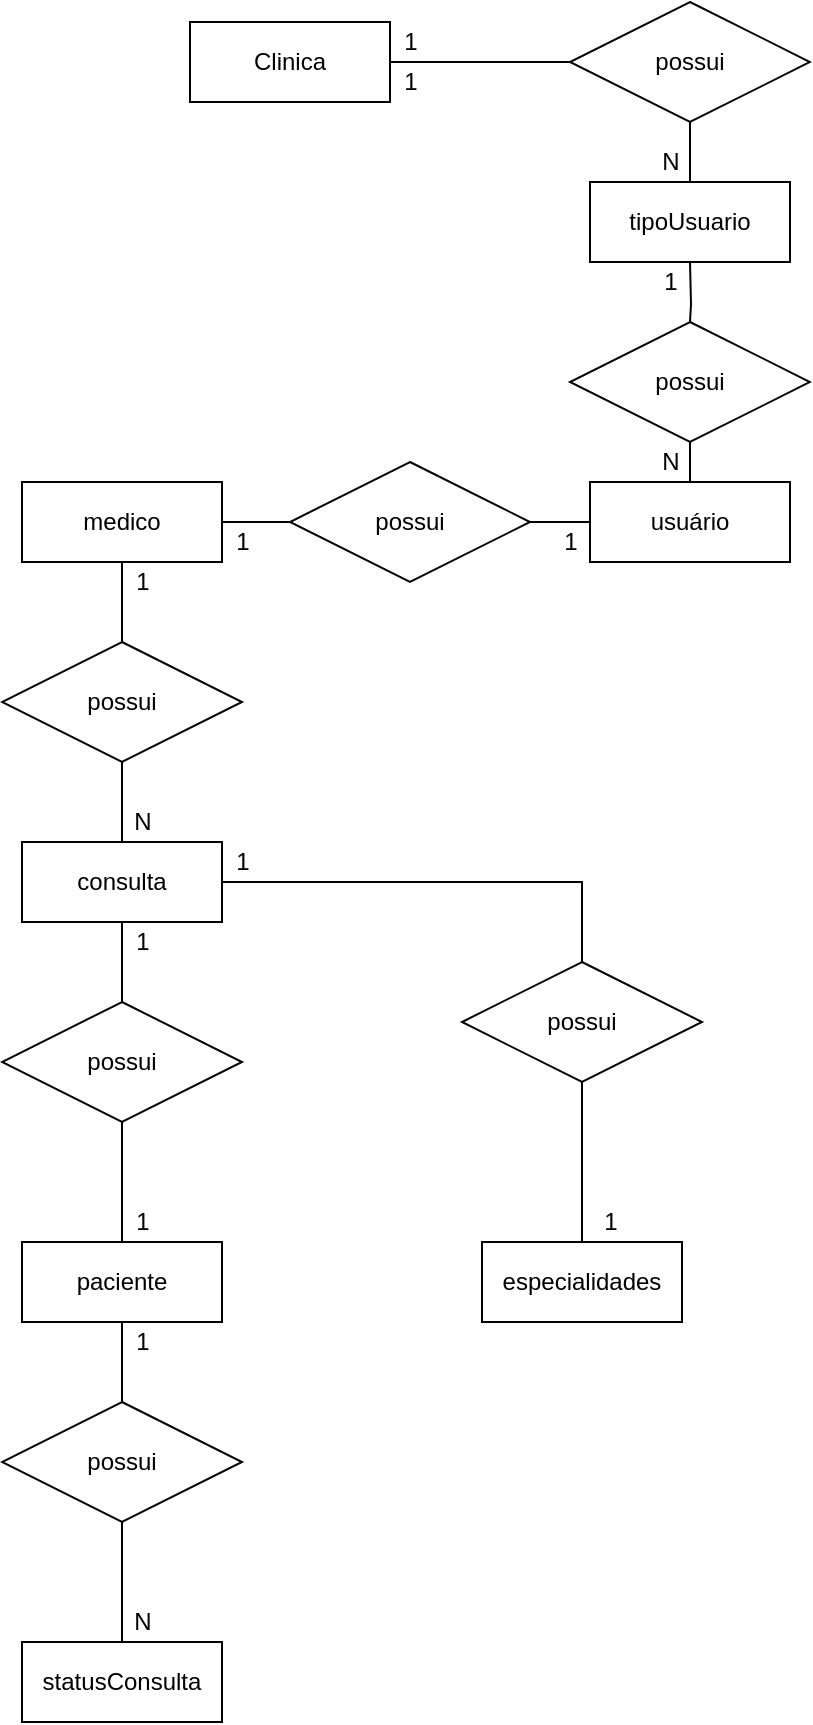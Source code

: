 <mxfile version="14.9.8" type="device" pages="2"><diagram id="OanlK7vVJyWt0maZTMWz" name="conceitual"><mxGraphModel dx="1038" dy="579" grid="1" gridSize="10" guides="1" tooltips="1" connect="1" arrows="1" fold="1" page="1" pageScale="1" pageWidth="827" pageHeight="1169" math="0" shadow="0"><root><mxCell id="0"/><mxCell id="1" parent="0"/><mxCell id="Bbp7KZoGQvDYrjHJF8V6-3" style="edgeStyle=orthogonalEdgeStyle;rounded=0;orthogonalLoop=1;jettySize=auto;html=1;endArrow=none;endFill=0;" parent="1" source="Bbp7KZoGQvDYrjHJF8V6-1" target="Bbp7KZoGQvDYrjHJF8V6-2" edge="1"><mxGeometry relative="1" as="geometry"/></mxCell><mxCell id="Bbp7KZoGQvDYrjHJF8V6-1" value="Clinica" style="whiteSpace=wrap;html=1;align=center;" parent="1" vertex="1"><mxGeometry x="164" y="10" width="100" height="40" as="geometry"/></mxCell><mxCell id="Bbp7KZoGQvDYrjHJF8V6-5" style="edgeStyle=orthogonalEdgeStyle;rounded=0;orthogonalLoop=1;jettySize=auto;html=1;endArrow=none;endFill=0;" parent="1" source="Bbp7KZoGQvDYrjHJF8V6-2" edge="1"><mxGeometry relative="1" as="geometry"><mxPoint x="414" y="90" as="targetPoint"/></mxGeometry></mxCell><mxCell id="Bbp7KZoGQvDYrjHJF8V6-2" value="possui" style="shape=rhombus;perimeter=rhombusPerimeter;whiteSpace=wrap;html=1;align=center;" parent="1" vertex="1"><mxGeometry x="354" width="120" height="60" as="geometry"/></mxCell><mxCell id="TEFlYUlHpw1KKf68n6uU-4" style="edgeStyle=orthogonalEdgeStyle;rounded=0;orthogonalLoop=1;jettySize=auto;html=1;endArrow=none;endFill=0;" edge="1" parent="1" target="TEFlYUlHpw1KKf68n6uU-3"><mxGeometry relative="1" as="geometry"><mxPoint x="414" y="130" as="sourcePoint"/></mxGeometry></mxCell><mxCell id="TEFlYUlHpw1KKf68n6uU-8" style="edgeStyle=orthogonalEdgeStyle;rounded=0;orthogonalLoop=1;jettySize=auto;html=1;endArrow=none;endFill=0;" edge="1" parent="1" source="TEFlYUlHpw1KKf68n6uU-3" target="TEFlYUlHpw1KKf68n6uU-55"><mxGeometry relative="1" as="geometry"><mxPoint x="414" y="250" as="targetPoint"/></mxGeometry></mxCell><mxCell id="TEFlYUlHpw1KKf68n6uU-3" value="possui" style="shape=rhombus;perimeter=rhombusPerimeter;whiteSpace=wrap;html=1;align=center;" vertex="1" parent="1"><mxGeometry x="354" y="160" width="120" height="60" as="geometry"/></mxCell><mxCell id="TEFlYUlHpw1KKf68n6uU-9" value="consulta" style="whiteSpace=wrap;html=1;align=center;" vertex="1" parent="1"><mxGeometry x="80" y="420" width="100" height="40" as="geometry"/></mxCell><mxCell id="TEFlYUlHpw1KKf68n6uU-58" style="edgeStyle=orthogonalEdgeStyle;rounded=0;orthogonalLoop=1;jettySize=auto;html=1;endArrow=none;endFill=0;" edge="1" parent="1" source="TEFlYUlHpw1KKf68n6uU-12" target="TEFlYUlHpw1KKf68n6uU-55"><mxGeometry relative="1" as="geometry"/></mxCell><mxCell id="TEFlYUlHpw1KKf68n6uU-12" value="possui" style="shape=rhombus;perimeter=rhombusPerimeter;whiteSpace=wrap;html=1;align=center;" vertex="1" parent="1"><mxGeometry x="214" y="230" width="120" height="60" as="geometry"/></mxCell><mxCell id="TEFlYUlHpw1KKf68n6uU-23" style="edgeStyle=orthogonalEdgeStyle;rounded=0;orthogonalLoop=1;jettySize=auto;html=1;endArrow=none;endFill=0;" edge="1" parent="1" source="TEFlYUlHpw1KKf68n6uU-9" target="TEFlYUlHpw1KKf68n6uU-22"><mxGeometry relative="1" as="geometry"/></mxCell><mxCell id="TEFlYUlHpw1KKf68n6uU-82" value="" style="edgeStyle=orthogonalEdgeStyle;rounded=0;orthogonalLoop=1;jettySize=auto;html=1;endArrow=none;endFill=0;" edge="1" parent="1" source="TEFlYUlHpw1KKf68n6uU-17" target="TEFlYUlHpw1KKf68n6uU-78"><mxGeometry relative="1" as="geometry"/></mxCell><mxCell id="TEFlYUlHpw1KKf68n6uU-17" value="paciente" style="whiteSpace=wrap;html=1;align=center;" vertex="1" parent="1"><mxGeometry x="80" y="620" width="100" height="40" as="geometry"/></mxCell><mxCell id="TEFlYUlHpw1KKf68n6uU-20" style="edgeStyle=orthogonalEdgeStyle;rounded=0;orthogonalLoop=1;jettySize=auto;html=1;endArrow=none;endFill=0;" edge="1" parent="1" source="TEFlYUlHpw1KKf68n6uU-18" target="TEFlYUlHpw1KKf68n6uU-9"><mxGeometry relative="1" as="geometry"><mxPoint x="414" y="450" as="targetPoint"/></mxGeometry></mxCell><mxCell id="TEFlYUlHpw1KKf68n6uU-21" style="edgeStyle=orthogonalEdgeStyle;rounded=0;orthogonalLoop=1;jettySize=auto;html=1;endArrow=none;endFill=0;" edge="1" parent="1" source="TEFlYUlHpw1KKf68n6uU-18" target="TEFlYUlHpw1KKf68n6uU-17"><mxGeometry relative="1" as="geometry"/></mxCell><mxCell id="TEFlYUlHpw1KKf68n6uU-18" value="possui" style="shape=rhombus;perimeter=rhombusPerimeter;whiteSpace=wrap;html=1;align=center;" vertex="1" parent="1"><mxGeometry x="70" y="500" width="120" height="60" as="geometry"/></mxCell><mxCell id="TEFlYUlHpw1KKf68n6uU-22" value="possui" style="shape=rhombus;perimeter=rhombusPerimeter;whiteSpace=wrap;html=1;align=center;" vertex="1" parent="1"><mxGeometry x="300" y="480" width="120" height="60" as="geometry"/></mxCell><mxCell id="HEmKqDoB_4p2u_WUmFYC-1" style="edgeStyle=orthogonalEdgeStyle;rounded=0;orthogonalLoop=1;jettySize=auto;html=1;endArrow=none;endFill=0;" edge="1" parent="1" source="TEFlYUlHpw1KKf68n6uU-24" target="TEFlYUlHpw1KKf68n6uU-22"><mxGeometry relative="1" as="geometry"/></mxCell><mxCell id="TEFlYUlHpw1KKf68n6uU-24" value="especialidades" style="whiteSpace=wrap;html=1;align=center;" vertex="1" parent="1"><mxGeometry x="310" y="620" width="100" height="40" as="geometry"/></mxCell><mxCell id="TEFlYUlHpw1KKf68n6uU-29" value="1" style="text;html=1;align=center;verticalAlign=middle;resizable=0;points=[];autosize=1;strokeColor=none;" vertex="1" parent="1"><mxGeometry x="264" y="10" width="20" height="20" as="geometry"/></mxCell><mxCell id="TEFlYUlHpw1KKf68n6uU-31" value="1" style="text;html=1;align=center;verticalAlign=middle;resizable=0;points=[];autosize=1;strokeColor=none;" vertex="1" parent="1"><mxGeometry x="264" y="30" width="20" height="20" as="geometry"/></mxCell><mxCell id="TEFlYUlHpw1KKf68n6uU-53" value="tipoUsuario" style="whiteSpace=wrap;html=1;align=center;" vertex="1" parent="1"><mxGeometry x="364" y="90" width="100" height="40" as="geometry"/></mxCell><mxCell id="TEFlYUlHpw1KKf68n6uU-55" value="usuário" style="whiteSpace=wrap;html=1;align=center;" vertex="1" parent="1"><mxGeometry x="364" y="240" width="100" height="40" as="geometry"/></mxCell><mxCell id="TEFlYUlHpw1KKf68n6uU-59" style="edgeStyle=orthogonalEdgeStyle;rounded=0;orthogonalLoop=1;jettySize=auto;html=1;exitX=1;exitY=0.5;exitDx=0;exitDy=0;endArrow=none;endFill=0;" edge="1" parent="1" source="TEFlYUlHpw1KKf68n6uU-56" target="TEFlYUlHpw1KKf68n6uU-12"><mxGeometry relative="1" as="geometry"/></mxCell><mxCell id="TEFlYUlHpw1KKf68n6uU-61" style="edgeStyle=orthogonalEdgeStyle;rounded=0;orthogonalLoop=1;jettySize=auto;html=1;endArrow=none;endFill=0;" edge="1" parent="1" source="TEFlYUlHpw1KKf68n6uU-56" target="TEFlYUlHpw1KKf68n6uU-60"><mxGeometry relative="1" as="geometry"/></mxCell><mxCell id="TEFlYUlHpw1KKf68n6uU-56" value="medico" style="whiteSpace=wrap;html=1;align=center;" vertex="1" parent="1"><mxGeometry x="80" y="240" width="100" height="40" as="geometry"/></mxCell><mxCell id="TEFlYUlHpw1KKf68n6uU-62" style="edgeStyle=orthogonalEdgeStyle;rounded=0;orthogonalLoop=1;jettySize=auto;html=1;endArrow=none;endFill=0;" edge="1" parent="1" source="TEFlYUlHpw1KKf68n6uU-60" target="TEFlYUlHpw1KKf68n6uU-9"><mxGeometry relative="1" as="geometry"/></mxCell><mxCell id="TEFlYUlHpw1KKf68n6uU-60" value="possui" style="shape=rhombus;perimeter=rhombusPerimeter;whiteSpace=wrap;html=1;align=center;" vertex="1" parent="1"><mxGeometry x="70" y="320" width="120" height="60" as="geometry"/></mxCell><mxCell id="TEFlYUlHpw1KKf68n6uU-64" value="N" style="text;html=1;align=center;verticalAlign=middle;resizable=0;points=[];autosize=1;strokeColor=none;" vertex="1" parent="1"><mxGeometry x="394" y="70" width="20" height="20" as="geometry"/></mxCell><mxCell id="TEFlYUlHpw1KKf68n6uU-65" value="1" style="text;html=1;align=center;verticalAlign=middle;resizable=0;points=[];autosize=1;strokeColor=none;" vertex="1" parent="1"><mxGeometry x="394" y="130" width="20" height="20" as="geometry"/></mxCell><mxCell id="TEFlYUlHpw1KKf68n6uU-66" value="N" style="text;html=1;align=center;verticalAlign=middle;resizable=0;points=[];autosize=1;strokeColor=none;" vertex="1" parent="1"><mxGeometry x="393.5" y="220" width="20" height="20" as="geometry"/></mxCell><mxCell id="TEFlYUlHpw1KKf68n6uU-67" value="1" style="text;html=1;align=center;verticalAlign=middle;resizable=0;points=[];autosize=1;strokeColor=none;" vertex="1" parent="1"><mxGeometry x="344" y="260" width="20" height="20" as="geometry"/></mxCell><mxCell id="TEFlYUlHpw1KKf68n6uU-68" value="1" style="text;html=1;align=center;verticalAlign=middle;resizable=0;points=[];autosize=1;strokeColor=none;" vertex="1" parent="1"><mxGeometry x="180" y="260" width="20" height="20" as="geometry"/></mxCell><mxCell id="TEFlYUlHpw1KKf68n6uU-69" value="1" style="text;html=1;align=center;verticalAlign=middle;resizable=0;points=[];autosize=1;strokeColor=none;" vertex="1" parent="1"><mxGeometry x="130" y="280" width="20" height="20" as="geometry"/></mxCell><mxCell id="TEFlYUlHpw1KKf68n6uU-70" value="N" style="text;html=1;align=center;verticalAlign=middle;resizable=0;points=[];autosize=1;strokeColor=none;" vertex="1" parent="1"><mxGeometry x="130" y="400" width="20" height="20" as="geometry"/></mxCell><mxCell id="TEFlYUlHpw1KKf68n6uU-71" value="1" style="text;html=1;align=center;verticalAlign=middle;resizable=0;points=[];autosize=1;strokeColor=none;" vertex="1" parent="1"><mxGeometry x="130" y="460" width="20" height="20" as="geometry"/></mxCell><mxCell id="TEFlYUlHpw1KKf68n6uU-72" value="1" style="text;html=1;align=center;verticalAlign=middle;resizable=0;points=[];autosize=1;strokeColor=none;" vertex="1" parent="1"><mxGeometry x="130" y="600" width="20" height="20" as="geometry"/></mxCell><mxCell id="TEFlYUlHpw1KKf68n6uU-74" value="1" style="text;html=1;align=center;verticalAlign=middle;resizable=0;points=[];autosize=1;strokeColor=none;" vertex="1" parent="1"><mxGeometry x="180" y="420" width="20" height="20" as="geometry"/></mxCell><mxCell id="TEFlYUlHpw1KKf68n6uU-75" value="1" style="text;html=1;align=center;verticalAlign=middle;resizable=0;points=[];autosize=1;strokeColor=none;" vertex="1" parent="1"><mxGeometry x="364" y="600" width="20" height="20" as="geometry"/></mxCell><mxCell id="TEFlYUlHpw1KKf68n6uU-79" style="edgeStyle=orthogonalEdgeStyle;rounded=0;orthogonalLoop=1;jettySize=auto;html=1;endArrow=none;endFill=0;" edge="1" parent="1" source="TEFlYUlHpw1KKf68n6uU-76" target="TEFlYUlHpw1KKf68n6uU-78"><mxGeometry relative="1" as="geometry"/></mxCell><mxCell id="TEFlYUlHpw1KKf68n6uU-76" value="statusConsulta" style="whiteSpace=wrap;html=1;align=center;" vertex="1" parent="1"><mxGeometry x="80" y="820" width="100" height="40" as="geometry"/></mxCell><mxCell id="TEFlYUlHpw1KKf68n6uU-81" style="edgeStyle=orthogonalEdgeStyle;rounded=0;orthogonalLoop=1;jettySize=auto;html=1;endArrow=none;endFill=0;" edge="1" parent="1" source="TEFlYUlHpw1KKf68n6uU-78" target="TEFlYUlHpw1KKf68n6uU-17"><mxGeometry relative="1" as="geometry"/></mxCell><mxCell id="TEFlYUlHpw1KKf68n6uU-78" value="possui" style="shape=rhombus;perimeter=rhombusPerimeter;whiteSpace=wrap;html=1;align=center;" vertex="1" parent="1"><mxGeometry x="70" y="700" width="120" height="60" as="geometry"/></mxCell><mxCell id="TEFlYUlHpw1KKf68n6uU-83" value="1" style="text;html=1;align=center;verticalAlign=middle;resizable=0;points=[];autosize=1;strokeColor=none;" vertex="1" parent="1"><mxGeometry x="130" y="660" width="20" height="20" as="geometry"/></mxCell><mxCell id="TEFlYUlHpw1KKf68n6uU-84" value="N" style="text;html=1;align=center;verticalAlign=middle;resizable=0;points=[];autosize=1;strokeColor=none;" vertex="1" parent="1"><mxGeometry x="130" y="800" width="20" height="20" as="geometry"/></mxCell></root></mxGraphModel></diagram><diagram id="Ro-wfWUNO0GZ9tEULc8E" name="lógico"><mxGraphModel dx="1038" dy="579" grid="1" gridSize="10" guides="1" tooltips="1" connect="1" arrows="1" fold="1" page="1" pageScale="1" pageWidth="827" pageHeight="1169" math="0" shadow="0"><root><mxCell id="HL1qyUN5PUyuFAxYHg7B-0"/><mxCell id="HL1qyUN5PUyuFAxYHg7B-1" parent="HL1qyUN5PUyuFAxYHg7B-0"/><mxCell id="-P0bw7F8ao5ItF787o9l-0" value="clinica" style="shape=table;startSize=30;container=1;collapsible=1;childLayout=tableLayout;fixedRows=1;rowLines=0;fontStyle=1;align=center;resizeLast=1;" vertex="1" parent="HL1qyUN5PUyuFAxYHg7B-1"><mxGeometry x="40" y="480" width="180" height="220" as="geometry"/></mxCell><mxCell id="-P0bw7F8ao5ItF787o9l-1" value="" style="shape=partialRectangle;collapsible=0;dropTarget=0;pointerEvents=0;fillColor=none;top=0;left=0;bottom=1;right=0;points=[[0,0.5],[1,0.5]];portConstraint=eastwest;" vertex="1" parent="-P0bw7F8ao5ItF787o9l-0"><mxGeometry y="30" width="180" height="30" as="geometry"/></mxCell><mxCell id="-P0bw7F8ao5ItF787o9l-2" value="PK" style="shape=partialRectangle;connectable=0;fillColor=none;top=0;left=0;bottom=0;right=0;fontStyle=1;overflow=hidden;" vertex="1" parent="-P0bw7F8ao5ItF787o9l-1"><mxGeometry width="30" height="30" as="geometry"/></mxCell><mxCell id="-P0bw7F8ao5ItF787o9l-3" value="idClinica" style="shape=partialRectangle;connectable=0;fillColor=none;top=0;left=0;bottom=0;right=0;align=left;spacingLeft=6;fontStyle=5;overflow=hidden;" vertex="1" parent="-P0bw7F8ao5ItF787o9l-1"><mxGeometry x="30" width="150" height="30" as="geometry"/></mxCell><mxCell id="-P0bw7F8ao5ItF787o9l-18" value="" style="shape=partialRectangle;collapsible=0;dropTarget=0;pointerEvents=0;fillColor=none;top=0;left=0;bottom=0;right=0;points=[[0,0.5],[1,0.5]];portConstraint=eastwest;" vertex="1" parent="-P0bw7F8ao5ItF787o9l-0"><mxGeometry y="60" width="180" height="30" as="geometry"/></mxCell><mxCell id="-P0bw7F8ao5ItF787o9l-19" value="FK" style="shape=partialRectangle;connectable=0;fillColor=none;top=0;left=0;bottom=0;right=0;fontStyle=0;overflow=hidden;" vertex="1" parent="-P0bw7F8ao5ItF787o9l-18"><mxGeometry width="30" height="30" as="geometry"/></mxCell><mxCell id="-P0bw7F8ao5ItF787o9l-20" value="idEndereco" style="shape=partialRectangle;connectable=0;fillColor=none;top=0;left=0;bottom=0;right=0;align=left;spacingLeft=6;fontStyle=0;overflow=hidden;" vertex="1" parent="-P0bw7F8ao5ItF787o9l-18"><mxGeometry x="30" width="150" height="30" as="geometry"/></mxCell><mxCell id="-P0bw7F8ao5ItF787o9l-4" value="" style="shape=partialRectangle;collapsible=0;dropTarget=0;pointerEvents=0;fillColor=none;top=0;left=0;bottom=0;right=0;points=[[0,0.5],[1,0.5]];portConstraint=eastwest;" vertex="1" parent="-P0bw7F8ao5ItF787o9l-0"><mxGeometry y="90" width="180" height="30" as="geometry"/></mxCell><mxCell id="-P0bw7F8ao5ItF787o9l-5" value="" style="shape=partialRectangle;connectable=0;fillColor=none;top=0;left=0;bottom=0;right=0;editable=1;overflow=hidden;" vertex="1" parent="-P0bw7F8ao5ItF787o9l-4"><mxGeometry width="30" height="30" as="geometry"/></mxCell><mxCell id="-P0bw7F8ao5ItF787o9l-6" value="nomeClinica" style="shape=partialRectangle;connectable=0;fillColor=none;top=0;left=0;bottom=0;right=0;align=left;spacingLeft=6;overflow=hidden;" vertex="1" parent="-P0bw7F8ao5ItF787o9l-4"><mxGeometry x="30" width="150" height="30" as="geometry"/></mxCell><mxCell id="-P0bw7F8ao5ItF787o9l-7" value="" style="shape=partialRectangle;collapsible=0;dropTarget=0;pointerEvents=0;fillColor=none;top=0;left=0;bottom=0;right=0;points=[[0,0.5],[1,0.5]];portConstraint=eastwest;" vertex="1" parent="-P0bw7F8ao5ItF787o9l-0"><mxGeometry y="120" width="180" height="30" as="geometry"/></mxCell><mxCell id="-P0bw7F8ao5ItF787o9l-8" value="" style="shape=partialRectangle;connectable=0;fillColor=none;top=0;left=0;bottom=0;right=0;editable=1;overflow=hidden;" vertex="1" parent="-P0bw7F8ao5ItF787o9l-7"><mxGeometry width="30" height="30" as="geometry"/></mxCell><mxCell id="-P0bw7F8ao5ItF787o9l-9" value="cnpj" style="shape=partialRectangle;connectable=0;fillColor=none;top=0;left=0;bottom=0;right=0;align=left;spacingLeft=6;overflow=hidden;" vertex="1" parent="-P0bw7F8ao5ItF787o9l-7"><mxGeometry x="30" width="150" height="30" as="geometry"/></mxCell><mxCell id="-P0bw7F8ao5ItF787o9l-10" value="" style="shape=partialRectangle;collapsible=0;dropTarget=0;pointerEvents=0;fillColor=none;top=0;left=0;bottom=0;right=0;points=[[0,0.5],[1,0.5]];portConstraint=eastwest;" vertex="1" parent="-P0bw7F8ao5ItF787o9l-0"><mxGeometry y="150" width="180" height="30" as="geometry"/></mxCell><mxCell id="-P0bw7F8ao5ItF787o9l-11" value="" style="shape=partialRectangle;connectable=0;fillColor=none;top=0;left=0;bottom=0;right=0;editable=1;overflow=hidden;" vertex="1" parent="-P0bw7F8ao5ItF787o9l-10"><mxGeometry width="30" height="30" as="geometry"/></mxCell><mxCell id="-P0bw7F8ao5ItF787o9l-12" value="razaoSocial" style="shape=partialRectangle;connectable=0;fillColor=none;top=0;left=0;bottom=0;right=0;align=left;spacingLeft=6;overflow=hidden;" vertex="1" parent="-P0bw7F8ao5ItF787o9l-10"><mxGeometry x="30" width="150" height="30" as="geometry"/></mxCell><mxCell id="-P0bw7F8ao5ItF787o9l-14" value="" style="shape=partialRectangle;collapsible=0;dropTarget=0;pointerEvents=0;fillColor=none;top=0;left=0;bottom=0;right=0;points=[[0,0.5],[1,0.5]];portConstraint=eastwest;" vertex="1" parent="-P0bw7F8ao5ItF787o9l-0"><mxGeometry y="180" width="180" height="30" as="geometry"/></mxCell><mxCell id="-P0bw7F8ao5ItF787o9l-15" value="" style="shape=partialRectangle;connectable=0;fillColor=none;top=0;left=0;bottom=0;right=0;editable=1;overflow=hidden;" vertex="1" parent="-P0bw7F8ao5ItF787o9l-14"><mxGeometry width="30" height="30" as="geometry"/></mxCell><mxCell id="-P0bw7F8ao5ItF787o9l-16" value="" style="shape=partialRectangle;connectable=0;fillColor=none;top=0;left=0;bottom=0;right=0;align=left;spacingLeft=6;overflow=hidden;" vertex="1" parent="-P0bw7F8ao5ItF787o9l-14"><mxGeometry x="30" width="150" height="30" as="geometry"/></mxCell><mxCell id="-P0bw7F8ao5ItF787o9l-21" value="endereco" style="shape=table;startSize=30;container=1;collapsible=1;childLayout=tableLayout;fixedRows=1;rowLines=0;fontStyle=1;align=center;resizeLast=1;" vertex="1" parent="HL1qyUN5PUyuFAxYHg7B-1"><mxGeometry x="320" y="480" width="180" height="160" as="geometry"/></mxCell><mxCell id="-P0bw7F8ao5ItF787o9l-22" value="" style="shape=partialRectangle;collapsible=0;dropTarget=0;pointerEvents=0;fillColor=none;top=0;left=0;bottom=1;right=0;points=[[0,0.5],[1,0.5]];portConstraint=eastwest;" vertex="1" parent="-P0bw7F8ao5ItF787o9l-21"><mxGeometry y="30" width="180" height="30" as="geometry"/></mxCell><mxCell id="-P0bw7F8ao5ItF787o9l-23" value="PK" style="shape=partialRectangle;connectable=0;fillColor=none;top=0;left=0;bottom=0;right=0;fontStyle=1;overflow=hidden;" vertex="1" parent="-P0bw7F8ao5ItF787o9l-22"><mxGeometry width="30" height="30" as="geometry"/></mxCell><mxCell id="-P0bw7F8ao5ItF787o9l-24" value="idEndereco" style="shape=partialRectangle;connectable=0;fillColor=none;top=0;left=0;bottom=0;right=0;align=left;spacingLeft=6;fontStyle=5;overflow=hidden;" vertex="1" parent="-P0bw7F8ao5ItF787o9l-22"><mxGeometry x="30" width="150" height="30" as="geometry"/></mxCell><mxCell id="-P0bw7F8ao5ItF787o9l-25" value="" style="shape=partialRectangle;collapsible=0;dropTarget=0;pointerEvents=0;fillColor=none;top=0;left=0;bottom=0;right=0;points=[[0,0.5],[1,0.5]];portConstraint=eastwest;" vertex="1" parent="-P0bw7F8ao5ItF787o9l-21"><mxGeometry y="60" width="180" height="30" as="geometry"/></mxCell><mxCell id="-P0bw7F8ao5ItF787o9l-26" value="" style="shape=partialRectangle;connectable=0;fillColor=none;top=0;left=0;bottom=0;right=0;editable=1;overflow=hidden;" vertex="1" parent="-P0bw7F8ao5ItF787o9l-25"><mxGeometry width="30" height="30" as="geometry"/></mxCell><mxCell id="-P0bw7F8ao5ItF787o9l-27" value="Row 1" style="shape=partialRectangle;connectable=0;fillColor=none;top=0;left=0;bottom=0;right=0;align=left;spacingLeft=6;overflow=hidden;" vertex="1" parent="-P0bw7F8ao5ItF787o9l-25"><mxGeometry x="30" width="150" height="30" as="geometry"/></mxCell><mxCell id="-P0bw7F8ao5ItF787o9l-28" value="" style="shape=partialRectangle;collapsible=0;dropTarget=0;pointerEvents=0;fillColor=none;top=0;left=0;bottom=0;right=0;points=[[0,0.5],[1,0.5]];portConstraint=eastwest;" vertex="1" parent="-P0bw7F8ao5ItF787o9l-21"><mxGeometry y="90" width="180" height="30" as="geometry"/></mxCell><mxCell id="-P0bw7F8ao5ItF787o9l-29" value="" style="shape=partialRectangle;connectable=0;fillColor=none;top=0;left=0;bottom=0;right=0;editable=1;overflow=hidden;" vertex="1" parent="-P0bw7F8ao5ItF787o9l-28"><mxGeometry width="30" height="30" as="geometry"/></mxCell><mxCell id="-P0bw7F8ao5ItF787o9l-30" value="Row 2" style="shape=partialRectangle;connectable=0;fillColor=none;top=0;left=0;bottom=0;right=0;align=left;spacingLeft=6;overflow=hidden;" vertex="1" parent="-P0bw7F8ao5ItF787o9l-28"><mxGeometry x="30" width="150" height="30" as="geometry"/></mxCell><mxCell id="-P0bw7F8ao5ItF787o9l-31" value="" style="shape=partialRectangle;collapsible=0;dropTarget=0;pointerEvents=0;fillColor=none;top=0;left=0;bottom=0;right=0;points=[[0,0.5],[1,0.5]];portConstraint=eastwest;" vertex="1" parent="-P0bw7F8ao5ItF787o9l-21"><mxGeometry y="120" width="180" height="30" as="geometry"/></mxCell><mxCell id="-P0bw7F8ao5ItF787o9l-32" value="" style="shape=partialRectangle;connectable=0;fillColor=none;top=0;left=0;bottom=0;right=0;editable=1;overflow=hidden;" vertex="1" parent="-P0bw7F8ao5ItF787o9l-31"><mxGeometry width="30" height="30" as="geometry"/></mxCell><mxCell id="-P0bw7F8ao5ItF787o9l-33" value="Row 3" style="shape=partialRectangle;connectable=0;fillColor=none;top=0;left=0;bottom=0;right=0;align=left;spacingLeft=6;overflow=hidden;" vertex="1" parent="-P0bw7F8ao5ItF787o9l-31"><mxGeometry x="30" width="150" height="30" as="geometry"/></mxCell><mxCell id="yKgAALrnDzhrIhpHv-8l-0" value="" style="edgeStyle=entityRelationEdgeStyle;fontSize=12;html=1;endArrow=ERmandOne;startArrow=ERmandOne;" edge="1" parent="HL1qyUN5PUyuFAxYHg7B-1" source="-P0bw7F8ao5ItF787o9l-18" target="-P0bw7F8ao5ItF787o9l-22"><mxGeometry width="100" height="100" relative="1" as="geometry"><mxPoint x="360" y="780" as="sourcePoint"/><mxPoint x="460" y="680" as="targetPoint"/></mxGeometry></mxCell><mxCell id="hcZ6JBtFOfDURi-bcwQ3-0" value="tipoUsuario" style="shape=table;startSize=30;container=1;collapsible=1;childLayout=tableLayout;fixedRows=1;rowLines=0;fontStyle=1;align=center;resizeLast=1;" vertex="1" parent="HL1qyUN5PUyuFAxYHg7B-1"><mxGeometry x="40" y="280" width="180" height="160" as="geometry"/></mxCell><mxCell id="hcZ6JBtFOfDURi-bcwQ3-1" value="" style="shape=partialRectangle;collapsible=0;dropTarget=0;pointerEvents=0;fillColor=none;top=0;left=0;bottom=0;right=0;points=[[0,0.5],[1,0.5]];portConstraint=eastwest;" vertex="1" parent="hcZ6JBtFOfDURi-bcwQ3-0"><mxGeometry y="30" width="180" height="30" as="geometry"/></mxCell><mxCell id="hcZ6JBtFOfDURi-bcwQ3-2" value="PK" style="shape=partialRectangle;connectable=0;fillColor=none;top=0;left=0;bottom=0;right=0;fontStyle=1;overflow=hidden;" vertex="1" parent="hcZ6JBtFOfDURi-bcwQ3-1"><mxGeometry width="60" height="30" as="geometry"/></mxCell><mxCell id="hcZ6JBtFOfDURi-bcwQ3-3" value="idTipoUsuario" style="shape=partialRectangle;connectable=0;fillColor=none;top=0;left=0;bottom=0;right=0;align=left;spacingLeft=6;fontStyle=5;overflow=hidden;" vertex="1" parent="hcZ6JBtFOfDURi-bcwQ3-1"><mxGeometry x="60" width="120" height="30" as="geometry"/></mxCell><mxCell id="hcZ6JBtFOfDURi-bcwQ3-4" value="" style="shape=partialRectangle;collapsible=0;dropTarget=0;pointerEvents=0;fillColor=none;top=0;left=0;bottom=1;right=0;points=[[0,0.5],[1,0.5]];portConstraint=eastwest;" vertex="1" parent="hcZ6JBtFOfDURi-bcwQ3-0"><mxGeometry y="60" width="180" height="30" as="geometry"/></mxCell><mxCell id="hcZ6JBtFOfDURi-bcwQ3-5" value="FK" style="shape=partialRectangle;connectable=0;fillColor=none;top=0;left=0;bottom=0;right=0;fontStyle=1;overflow=hidden;" vertex="1" parent="hcZ6JBtFOfDURi-bcwQ3-4"><mxGeometry width="60" height="30" as="geometry"/></mxCell><mxCell id="hcZ6JBtFOfDURi-bcwQ3-6" value="idClinica" style="shape=partialRectangle;connectable=0;fillColor=none;top=0;left=0;bottom=0;right=0;align=left;spacingLeft=6;fontStyle=5;overflow=hidden;" vertex="1" parent="hcZ6JBtFOfDURi-bcwQ3-4"><mxGeometry x="60" width="120" height="30" as="geometry"/></mxCell><mxCell id="hcZ6JBtFOfDURi-bcwQ3-7" value="" style="shape=partialRectangle;collapsible=0;dropTarget=0;pointerEvents=0;fillColor=none;top=0;left=0;bottom=0;right=0;points=[[0,0.5],[1,0.5]];portConstraint=eastwest;" vertex="1" parent="hcZ6JBtFOfDURi-bcwQ3-0"><mxGeometry y="90" width="180" height="30" as="geometry"/></mxCell><mxCell id="hcZ6JBtFOfDURi-bcwQ3-8" value="" style="shape=partialRectangle;connectable=0;fillColor=none;top=0;left=0;bottom=0;right=0;editable=1;overflow=hidden;" vertex="1" parent="hcZ6JBtFOfDURi-bcwQ3-7"><mxGeometry width="60" height="30" as="geometry"/></mxCell><mxCell id="hcZ6JBtFOfDURi-bcwQ3-9" value="Row 3" style="shape=partialRectangle;connectable=0;fillColor=none;top=0;left=0;bottom=0;right=0;align=left;spacingLeft=6;overflow=hidden;" vertex="1" parent="hcZ6JBtFOfDURi-bcwQ3-7"><mxGeometry x="60" width="120" height="30" as="geometry"/></mxCell><mxCell id="hcZ6JBtFOfDURi-bcwQ3-10" value="" style="shape=partialRectangle;collapsible=0;dropTarget=0;pointerEvents=0;fillColor=none;top=0;left=0;bottom=0;right=0;points=[[0,0.5],[1,0.5]];portConstraint=eastwest;" vertex="1" parent="hcZ6JBtFOfDURi-bcwQ3-0"><mxGeometry y="120" width="180" height="30" as="geometry"/></mxCell><mxCell id="hcZ6JBtFOfDURi-bcwQ3-11" value="" style="shape=partialRectangle;connectable=0;fillColor=none;top=0;left=0;bottom=0;right=0;editable=1;overflow=hidden;" vertex="1" parent="hcZ6JBtFOfDURi-bcwQ3-10"><mxGeometry width="60" height="30" as="geometry"/></mxCell><mxCell id="hcZ6JBtFOfDURi-bcwQ3-12" value="Row 4" style="shape=partialRectangle;connectable=0;fillColor=none;top=0;left=0;bottom=0;right=0;align=left;spacingLeft=6;overflow=hidden;" vertex="1" parent="hcZ6JBtFOfDURi-bcwQ3-10"><mxGeometry x="60" width="120" height="30" as="geometry"/></mxCell><mxCell id="Z3JcWsM5JcdIueO4q0os-0" value="" style="edgeStyle=entityRelationEdgeStyle;fontSize=12;html=1;endArrow=ERoneToMany;" edge="1" parent="HL1qyUN5PUyuFAxYHg7B-1" source="-P0bw7F8ao5ItF787o9l-1" target="hcZ6JBtFOfDURi-bcwQ3-4"><mxGeometry width="100" height="100" relative="1" as="geometry"><mxPoint x="250" y="410" as="sourcePoint"/><mxPoint x="340" y="260" as="targetPoint"/></mxGeometry></mxCell><mxCell id="hHA6Zi68XCEJR4RjiXnY-0" value="usuario" style="shape=table;startSize=30;container=1;collapsible=1;childLayout=tableLayout;fixedRows=1;rowLines=0;fontStyle=1;align=center;resizeLast=1;" vertex="1" parent="HL1qyUN5PUyuFAxYHg7B-1"><mxGeometry x="310" y="280" width="180" height="160" as="geometry"/></mxCell><mxCell id="hHA6Zi68XCEJR4RjiXnY-1" value="" style="shape=partialRectangle;collapsible=0;dropTarget=0;pointerEvents=0;fillColor=none;top=0;left=0;bottom=0;right=0;points=[[0,0.5],[1,0.5]];portConstraint=eastwest;" vertex="1" parent="hHA6Zi68XCEJR4RjiXnY-0"><mxGeometry y="30" width="180" height="30" as="geometry"/></mxCell><mxCell id="hHA6Zi68XCEJR4RjiXnY-2" value="PK" style="shape=partialRectangle;connectable=0;fillColor=none;top=0;left=0;bottom=0;right=0;fontStyle=1;overflow=hidden;" vertex="1" parent="hHA6Zi68XCEJR4RjiXnY-1"><mxGeometry width="60" height="30" as="geometry"/></mxCell><mxCell id="hHA6Zi68XCEJR4RjiXnY-3" value="idUsuario" style="shape=partialRectangle;connectable=0;fillColor=none;top=0;left=0;bottom=0;right=0;align=left;spacingLeft=6;fontStyle=5;overflow=hidden;" vertex="1" parent="hHA6Zi68XCEJR4RjiXnY-1"><mxGeometry x="60" width="120" height="30" as="geometry"/></mxCell><mxCell id="hHA6Zi68XCEJR4RjiXnY-4" value="" style="shape=partialRectangle;collapsible=0;dropTarget=0;pointerEvents=0;fillColor=none;top=0;left=0;bottom=1;right=0;points=[[0,0.5],[1,0.5]];portConstraint=eastwest;" vertex="1" parent="hHA6Zi68XCEJR4RjiXnY-0"><mxGeometry y="60" width="180" height="30" as="geometry"/></mxCell><mxCell id="hHA6Zi68XCEJR4RjiXnY-5" value="FK" style="shape=partialRectangle;connectable=0;fillColor=none;top=0;left=0;bottom=0;right=0;fontStyle=1;overflow=hidden;" vertex="1" parent="hHA6Zi68XCEJR4RjiXnY-4"><mxGeometry width="60" height="30" as="geometry"/></mxCell><mxCell id="hHA6Zi68XCEJR4RjiXnY-6" value="idTipoUsuario" style="shape=partialRectangle;connectable=0;fillColor=none;top=0;left=0;bottom=0;right=0;align=left;spacingLeft=6;fontStyle=5;overflow=hidden;" vertex="1" parent="hHA6Zi68XCEJR4RjiXnY-4"><mxGeometry x="60" width="120" height="30" as="geometry"/></mxCell><mxCell id="hHA6Zi68XCEJR4RjiXnY-7" value="" style="shape=partialRectangle;collapsible=0;dropTarget=0;pointerEvents=0;fillColor=none;top=0;left=0;bottom=0;right=0;points=[[0,0.5],[1,0.5]];portConstraint=eastwest;" vertex="1" parent="hHA6Zi68XCEJR4RjiXnY-0"><mxGeometry y="90" width="180" height="30" as="geometry"/></mxCell><mxCell id="hHA6Zi68XCEJR4RjiXnY-8" value="" style="shape=partialRectangle;connectable=0;fillColor=none;top=0;left=0;bottom=0;right=0;editable=1;overflow=hidden;" vertex="1" parent="hHA6Zi68XCEJR4RjiXnY-7"><mxGeometry width="60" height="30" as="geometry"/></mxCell><mxCell id="hHA6Zi68XCEJR4RjiXnY-9" value="Row 3" style="shape=partialRectangle;connectable=0;fillColor=none;top=0;left=0;bottom=0;right=0;align=left;spacingLeft=6;overflow=hidden;" vertex="1" parent="hHA6Zi68XCEJR4RjiXnY-7"><mxGeometry x="60" width="120" height="30" as="geometry"/></mxCell><mxCell id="hHA6Zi68XCEJR4RjiXnY-10" value="" style="shape=partialRectangle;collapsible=0;dropTarget=0;pointerEvents=0;fillColor=none;top=0;left=0;bottom=0;right=0;points=[[0,0.5],[1,0.5]];portConstraint=eastwest;" vertex="1" parent="hHA6Zi68XCEJR4RjiXnY-0"><mxGeometry y="120" width="180" height="30" as="geometry"/></mxCell><mxCell id="hHA6Zi68XCEJR4RjiXnY-11" value="" style="shape=partialRectangle;connectable=0;fillColor=none;top=0;left=0;bottom=0;right=0;editable=1;overflow=hidden;" vertex="1" parent="hHA6Zi68XCEJR4RjiXnY-10"><mxGeometry width="60" height="30" as="geometry"/></mxCell><mxCell id="hHA6Zi68XCEJR4RjiXnY-12" value="Row 4" style="shape=partialRectangle;connectable=0;fillColor=none;top=0;left=0;bottom=0;right=0;align=left;spacingLeft=6;overflow=hidden;" vertex="1" parent="hHA6Zi68XCEJR4RjiXnY-10"><mxGeometry x="60" width="120" height="30" as="geometry"/></mxCell><mxCell id="Cy776lBeIGAoMPTFy55z-0" value="" style="edgeStyle=entityRelationEdgeStyle;fontSize=12;html=1;endArrow=ERoneToMany;" edge="1" parent="HL1qyUN5PUyuFAxYHg7B-1" source="hcZ6JBtFOfDURi-bcwQ3-1" target="hHA6Zi68XCEJR4RjiXnY-4"><mxGeometry width="100" height="100" relative="1" as="geometry"><mxPoint x="240" y="500" as="sourcePoint"/><mxPoint x="340" y="400" as="targetPoint"/></mxGeometry></mxCell><mxCell id="MCetvLkqEnrGzRMQ40AH-0" value="administrador" style="shape=table;startSize=30;container=1;collapsible=1;childLayout=tableLayout;fixedRows=1;rowLines=0;fontStyle=1;align=center;resizeLast=1;" vertex="1" parent="HL1qyUN5PUyuFAxYHg7B-1"><mxGeometry x="40" y="80" width="180" height="160" as="geometry"/></mxCell><mxCell id="MCetvLkqEnrGzRMQ40AH-1" value="" style="shape=partialRectangle;collapsible=0;dropTarget=0;pointerEvents=0;fillColor=none;top=0;left=0;bottom=0;right=0;points=[[0,0.5],[1,0.5]];portConstraint=eastwest;" vertex="1" parent="MCetvLkqEnrGzRMQ40AH-0"><mxGeometry y="30" width="180" height="30" as="geometry"/></mxCell><mxCell id="MCetvLkqEnrGzRMQ40AH-2" value="PK" style="shape=partialRectangle;connectable=0;fillColor=none;top=0;left=0;bottom=0;right=0;fontStyle=1;overflow=hidden;" vertex="1" parent="MCetvLkqEnrGzRMQ40AH-1"><mxGeometry width="60" height="30" as="geometry"/></mxCell><mxCell id="MCetvLkqEnrGzRMQ40AH-3" value="idAdministrador" style="shape=partialRectangle;connectable=0;fillColor=none;top=0;left=0;bottom=0;right=0;align=left;spacingLeft=6;fontStyle=5;overflow=hidden;" vertex="1" parent="MCetvLkqEnrGzRMQ40AH-1"><mxGeometry x="60" width="120" height="30" as="geometry"/></mxCell><mxCell id="MCetvLkqEnrGzRMQ40AH-4" value="" style="shape=partialRectangle;collapsible=0;dropTarget=0;pointerEvents=0;fillColor=none;top=0;left=0;bottom=1;right=0;points=[[0,0.5],[1,0.5]];portConstraint=eastwest;" vertex="1" parent="MCetvLkqEnrGzRMQ40AH-0"><mxGeometry y="60" width="180" height="30" as="geometry"/></mxCell><mxCell id="MCetvLkqEnrGzRMQ40AH-5" value="FK" style="shape=partialRectangle;connectable=0;fillColor=none;top=0;left=0;bottom=0;right=0;fontStyle=1;overflow=hidden;" vertex="1" parent="MCetvLkqEnrGzRMQ40AH-4"><mxGeometry width="60" height="30" as="geometry"/></mxCell><mxCell id="MCetvLkqEnrGzRMQ40AH-6" value="idUsuario" style="shape=partialRectangle;connectable=0;fillColor=none;top=0;left=0;bottom=0;right=0;align=left;spacingLeft=6;fontStyle=5;overflow=hidden;" vertex="1" parent="MCetvLkqEnrGzRMQ40AH-4"><mxGeometry x="60" width="120" height="30" as="geometry"/></mxCell><mxCell id="MCetvLkqEnrGzRMQ40AH-7" value="" style="shape=partialRectangle;collapsible=0;dropTarget=0;pointerEvents=0;fillColor=none;top=0;left=0;bottom=0;right=0;points=[[0,0.5],[1,0.5]];portConstraint=eastwest;" vertex="1" parent="MCetvLkqEnrGzRMQ40AH-0"><mxGeometry y="90" width="180" height="30" as="geometry"/></mxCell><mxCell id="MCetvLkqEnrGzRMQ40AH-8" value="" style="shape=partialRectangle;connectable=0;fillColor=none;top=0;left=0;bottom=0;right=0;editable=1;overflow=hidden;" vertex="1" parent="MCetvLkqEnrGzRMQ40AH-7"><mxGeometry width="60" height="30" as="geometry"/></mxCell><mxCell id="MCetvLkqEnrGzRMQ40AH-9" value="Row 3" style="shape=partialRectangle;connectable=0;fillColor=none;top=0;left=0;bottom=0;right=0;align=left;spacingLeft=6;overflow=hidden;" vertex="1" parent="MCetvLkqEnrGzRMQ40AH-7"><mxGeometry x="60" width="120" height="30" as="geometry"/></mxCell><mxCell id="MCetvLkqEnrGzRMQ40AH-10" value="" style="shape=partialRectangle;collapsible=0;dropTarget=0;pointerEvents=0;fillColor=none;top=0;left=0;bottom=0;right=0;points=[[0,0.5],[1,0.5]];portConstraint=eastwest;" vertex="1" parent="MCetvLkqEnrGzRMQ40AH-0"><mxGeometry y="120" width="180" height="30" as="geometry"/></mxCell><mxCell id="MCetvLkqEnrGzRMQ40AH-11" value="" style="shape=partialRectangle;connectable=0;fillColor=none;top=0;left=0;bottom=0;right=0;editable=1;overflow=hidden;" vertex="1" parent="MCetvLkqEnrGzRMQ40AH-10"><mxGeometry width="60" height="30" as="geometry"/></mxCell><mxCell id="MCetvLkqEnrGzRMQ40AH-12" value="Row 4" style="shape=partialRectangle;connectable=0;fillColor=none;top=0;left=0;bottom=0;right=0;align=left;spacingLeft=6;overflow=hidden;" vertex="1" parent="MCetvLkqEnrGzRMQ40AH-10"><mxGeometry x="60" width="120" height="30" as="geometry"/></mxCell><mxCell id="BDAnw2R_CFDeGsg2g-g2-0" value="medico" style="shape=table;startSize=30;container=1;collapsible=1;childLayout=tableLayout;fixedRows=1;rowLines=0;fontStyle=1;align=center;resizeLast=1;" vertex="1" parent="HL1qyUN5PUyuFAxYHg7B-1"><mxGeometry x="310" y="80" width="180" height="160" as="geometry"/></mxCell><mxCell id="BDAnw2R_CFDeGsg2g-g2-1" value="" style="shape=partialRectangle;collapsible=0;dropTarget=0;pointerEvents=0;fillColor=none;top=0;left=0;bottom=0;right=0;points=[[0,0.5],[1,0.5]];portConstraint=eastwest;" vertex="1" parent="BDAnw2R_CFDeGsg2g-g2-0"><mxGeometry y="30" width="180" height="30" as="geometry"/></mxCell><mxCell id="BDAnw2R_CFDeGsg2g-g2-2" value="PK" style="shape=partialRectangle;connectable=0;fillColor=none;top=0;left=0;bottom=0;right=0;fontStyle=1;overflow=hidden;" vertex="1" parent="BDAnw2R_CFDeGsg2g-g2-1"><mxGeometry width="60" height="30" as="geometry"/></mxCell><mxCell id="BDAnw2R_CFDeGsg2g-g2-3" value="idMedico" style="shape=partialRectangle;connectable=0;fillColor=none;top=0;left=0;bottom=0;right=0;align=left;spacingLeft=6;fontStyle=5;overflow=hidden;" vertex="1" parent="BDAnw2R_CFDeGsg2g-g2-1"><mxGeometry x="60" width="120" height="30" as="geometry"/></mxCell><mxCell id="BDAnw2R_CFDeGsg2g-g2-4" value="" style="shape=partialRectangle;collapsible=0;dropTarget=0;pointerEvents=0;fillColor=none;top=0;left=0;bottom=1;right=0;points=[[0,0.5],[1,0.5]];portConstraint=eastwest;" vertex="1" parent="BDAnw2R_CFDeGsg2g-g2-0"><mxGeometry y="60" width="180" height="30" as="geometry"/></mxCell><mxCell id="BDAnw2R_CFDeGsg2g-g2-5" value="FK" style="shape=partialRectangle;connectable=0;fillColor=none;top=0;left=0;bottom=0;right=0;fontStyle=1;overflow=hidden;" vertex="1" parent="BDAnw2R_CFDeGsg2g-g2-4"><mxGeometry width="60" height="30" as="geometry"/></mxCell><mxCell id="BDAnw2R_CFDeGsg2g-g2-6" value="idUsuario" style="shape=partialRectangle;connectable=0;fillColor=none;top=0;left=0;bottom=0;right=0;align=left;spacingLeft=6;fontStyle=5;overflow=hidden;" vertex="1" parent="BDAnw2R_CFDeGsg2g-g2-4"><mxGeometry x="60" width="120" height="30" as="geometry"/></mxCell><mxCell id="BDAnw2R_CFDeGsg2g-g2-7" value="" style="shape=partialRectangle;collapsible=0;dropTarget=0;pointerEvents=0;fillColor=none;top=0;left=0;bottom=0;right=0;points=[[0,0.5],[1,0.5]];portConstraint=eastwest;" vertex="1" parent="BDAnw2R_CFDeGsg2g-g2-0"><mxGeometry y="90" width="180" height="30" as="geometry"/></mxCell><mxCell id="BDAnw2R_CFDeGsg2g-g2-8" value="" style="shape=partialRectangle;connectable=0;fillColor=none;top=0;left=0;bottom=0;right=0;editable=1;overflow=hidden;" vertex="1" parent="BDAnw2R_CFDeGsg2g-g2-7"><mxGeometry width="60" height="30" as="geometry"/></mxCell><mxCell id="BDAnw2R_CFDeGsg2g-g2-9" value="Row 3" style="shape=partialRectangle;connectable=0;fillColor=none;top=0;left=0;bottom=0;right=0;align=left;spacingLeft=6;overflow=hidden;" vertex="1" parent="BDAnw2R_CFDeGsg2g-g2-7"><mxGeometry x="60" width="120" height="30" as="geometry"/></mxCell><mxCell id="BDAnw2R_CFDeGsg2g-g2-10" value="" style="shape=partialRectangle;collapsible=0;dropTarget=0;pointerEvents=0;fillColor=none;top=0;left=0;bottom=0;right=0;points=[[0,0.5],[1,0.5]];portConstraint=eastwest;" vertex="1" parent="BDAnw2R_CFDeGsg2g-g2-0"><mxGeometry y="120" width="180" height="30" as="geometry"/></mxCell><mxCell id="BDAnw2R_CFDeGsg2g-g2-11" value="" style="shape=partialRectangle;connectable=0;fillColor=none;top=0;left=0;bottom=0;right=0;editable=1;overflow=hidden;" vertex="1" parent="BDAnw2R_CFDeGsg2g-g2-10"><mxGeometry width="60" height="30" as="geometry"/></mxCell><mxCell id="BDAnw2R_CFDeGsg2g-g2-12" value="Row 4" style="shape=partialRectangle;connectable=0;fillColor=none;top=0;left=0;bottom=0;right=0;align=left;spacingLeft=6;overflow=hidden;" vertex="1" parent="BDAnw2R_CFDeGsg2g-g2-10"><mxGeometry x="60" width="120" height="30" as="geometry"/></mxCell><mxCell id="rL99XTG7Owh9h3v-tpZg-0" value="" style="edgeStyle=entityRelationEdgeStyle;fontSize=12;html=1;endArrow=ERmandOne;startArrow=ERmandOne;" edge="1" parent="HL1qyUN5PUyuFAxYHg7B-1" source="MCetvLkqEnrGzRMQ40AH-4" target="hHA6Zi68XCEJR4RjiXnY-1"><mxGeometry width="100" height="100" relative="1" as="geometry"><mxPoint x="360" y="400" as="sourcePoint"/><mxPoint x="460" y="300" as="targetPoint"/></mxGeometry></mxCell><mxCell id="RAbjxcYR9glStYuZfoqF-0" value="" style="edgeStyle=entityRelationEdgeStyle;fontSize=12;html=1;endArrow=ERmandOne;startArrow=ERmandOne;" edge="1" parent="HL1qyUN5PUyuFAxYHg7B-1" source="hHA6Zi68XCEJR4RjiXnY-1" target="BDAnw2R_CFDeGsg2g-g2-4"><mxGeometry width="100" height="100" relative="1" as="geometry"><mxPoint x="360" y="400" as="sourcePoint"/><mxPoint x="460" y="300" as="targetPoint"/></mxGeometry></mxCell><mxCell id="cN6EmVThyHvsr-gaEnrs-0" value="consulta" style="shape=table;startSize=30;container=1;collapsible=1;childLayout=tableLayout;fixedRows=1;rowLines=0;fontStyle=1;align=center;resizeLast=1;" vertex="1" parent="HL1qyUN5PUyuFAxYHg7B-1"><mxGeometry x="560" y="80" width="180" height="160" as="geometry"/></mxCell><mxCell id="cN6EmVThyHvsr-gaEnrs-1" value="" style="shape=partialRectangle;collapsible=0;dropTarget=0;pointerEvents=0;fillColor=none;top=0;left=0;bottom=0;right=0;points=[[0,0.5],[1,0.5]];portConstraint=eastwest;" vertex="1" parent="cN6EmVThyHvsr-gaEnrs-0"><mxGeometry y="30" width="180" height="30" as="geometry"/></mxCell><mxCell id="cN6EmVThyHvsr-gaEnrs-2" value="PK" style="shape=partialRectangle;connectable=0;fillColor=none;top=0;left=0;bottom=0;right=0;fontStyle=1;overflow=hidden;" vertex="1" parent="cN6EmVThyHvsr-gaEnrs-1"><mxGeometry width="60" height="30" as="geometry"/></mxCell><mxCell id="cN6EmVThyHvsr-gaEnrs-3" value="idConsulta" style="shape=partialRectangle;connectable=0;fillColor=none;top=0;left=0;bottom=0;right=0;align=left;spacingLeft=6;fontStyle=5;overflow=hidden;" vertex="1" parent="cN6EmVThyHvsr-gaEnrs-1"><mxGeometry x="60" width="120" height="30" as="geometry"/></mxCell><mxCell id="cN6EmVThyHvsr-gaEnrs-4" value="" style="shape=partialRectangle;collapsible=0;dropTarget=0;pointerEvents=0;fillColor=none;top=0;left=0;bottom=1;right=0;points=[[0,0.5],[1,0.5]];portConstraint=eastwest;" vertex="1" parent="cN6EmVThyHvsr-gaEnrs-0"><mxGeometry y="60" width="180" height="30" as="geometry"/></mxCell><mxCell id="cN6EmVThyHvsr-gaEnrs-5" value="FK" style="shape=partialRectangle;connectable=0;fillColor=none;top=0;left=0;bottom=0;right=0;fontStyle=1;overflow=hidden;" vertex="1" parent="cN6EmVThyHvsr-gaEnrs-4"><mxGeometry width="60" height="30" as="geometry"/></mxCell><mxCell id="cN6EmVThyHvsr-gaEnrs-6" value="idMedico" style="shape=partialRectangle;connectable=0;fillColor=none;top=0;left=0;bottom=0;right=0;align=left;spacingLeft=6;fontStyle=5;overflow=hidden;" vertex="1" parent="cN6EmVThyHvsr-gaEnrs-4"><mxGeometry x="60" width="120" height="30" as="geometry"/></mxCell><mxCell id="cN6EmVThyHvsr-gaEnrs-7" value="" style="shape=partialRectangle;collapsible=0;dropTarget=0;pointerEvents=0;fillColor=none;top=0;left=0;bottom=0;right=0;points=[[0,0.5],[1,0.5]];portConstraint=eastwest;" vertex="1" parent="cN6EmVThyHvsr-gaEnrs-0"><mxGeometry y="90" width="180" height="30" as="geometry"/></mxCell><mxCell id="cN6EmVThyHvsr-gaEnrs-8" value="" style="shape=partialRectangle;connectable=0;fillColor=none;top=0;left=0;bottom=0;right=0;editable=1;overflow=hidden;" vertex="1" parent="cN6EmVThyHvsr-gaEnrs-7"><mxGeometry width="60" height="30" as="geometry"/></mxCell><mxCell id="cN6EmVThyHvsr-gaEnrs-9" value="Row 3" style="shape=partialRectangle;connectable=0;fillColor=none;top=0;left=0;bottom=0;right=0;align=left;spacingLeft=6;overflow=hidden;" vertex="1" parent="cN6EmVThyHvsr-gaEnrs-7"><mxGeometry x="60" width="120" height="30" as="geometry"/></mxCell><mxCell id="cN6EmVThyHvsr-gaEnrs-10" value="" style="shape=partialRectangle;collapsible=0;dropTarget=0;pointerEvents=0;fillColor=none;top=0;left=0;bottom=0;right=0;points=[[0,0.5],[1,0.5]];portConstraint=eastwest;" vertex="1" parent="cN6EmVThyHvsr-gaEnrs-0"><mxGeometry y="120" width="180" height="30" as="geometry"/></mxCell><mxCell id="cN6EmVThyHvsr-gaEnrs-11" value="" style="shape=partialRectangle;connectable=0;fillColor=none;top=0;left=0;bottom=0;right=0;editable=1;overflow=hidden;" vertex="1" parent="cN6EmVThyHvsr-gaEnrs-10"><mxGeometry width="60" height="30" as="geometry"/></mxCell><mxCell id="cN6EmVThyHvsr-gaEnrs-12" value="Row 4" style="shape=partialRectangle;connectable=0;fillColor=none;top=0;left=0;bottom=0;right=0;align=left;spacingLeft=6;overflow=hidden;" vertex="1" parent="cN6EmVThyHvsr-gaEnrs-10"><mxGeometry x="60" width="120" height="30" as="geometry"/></mxCell></root></mxGraphModel></diagram></mxfile>